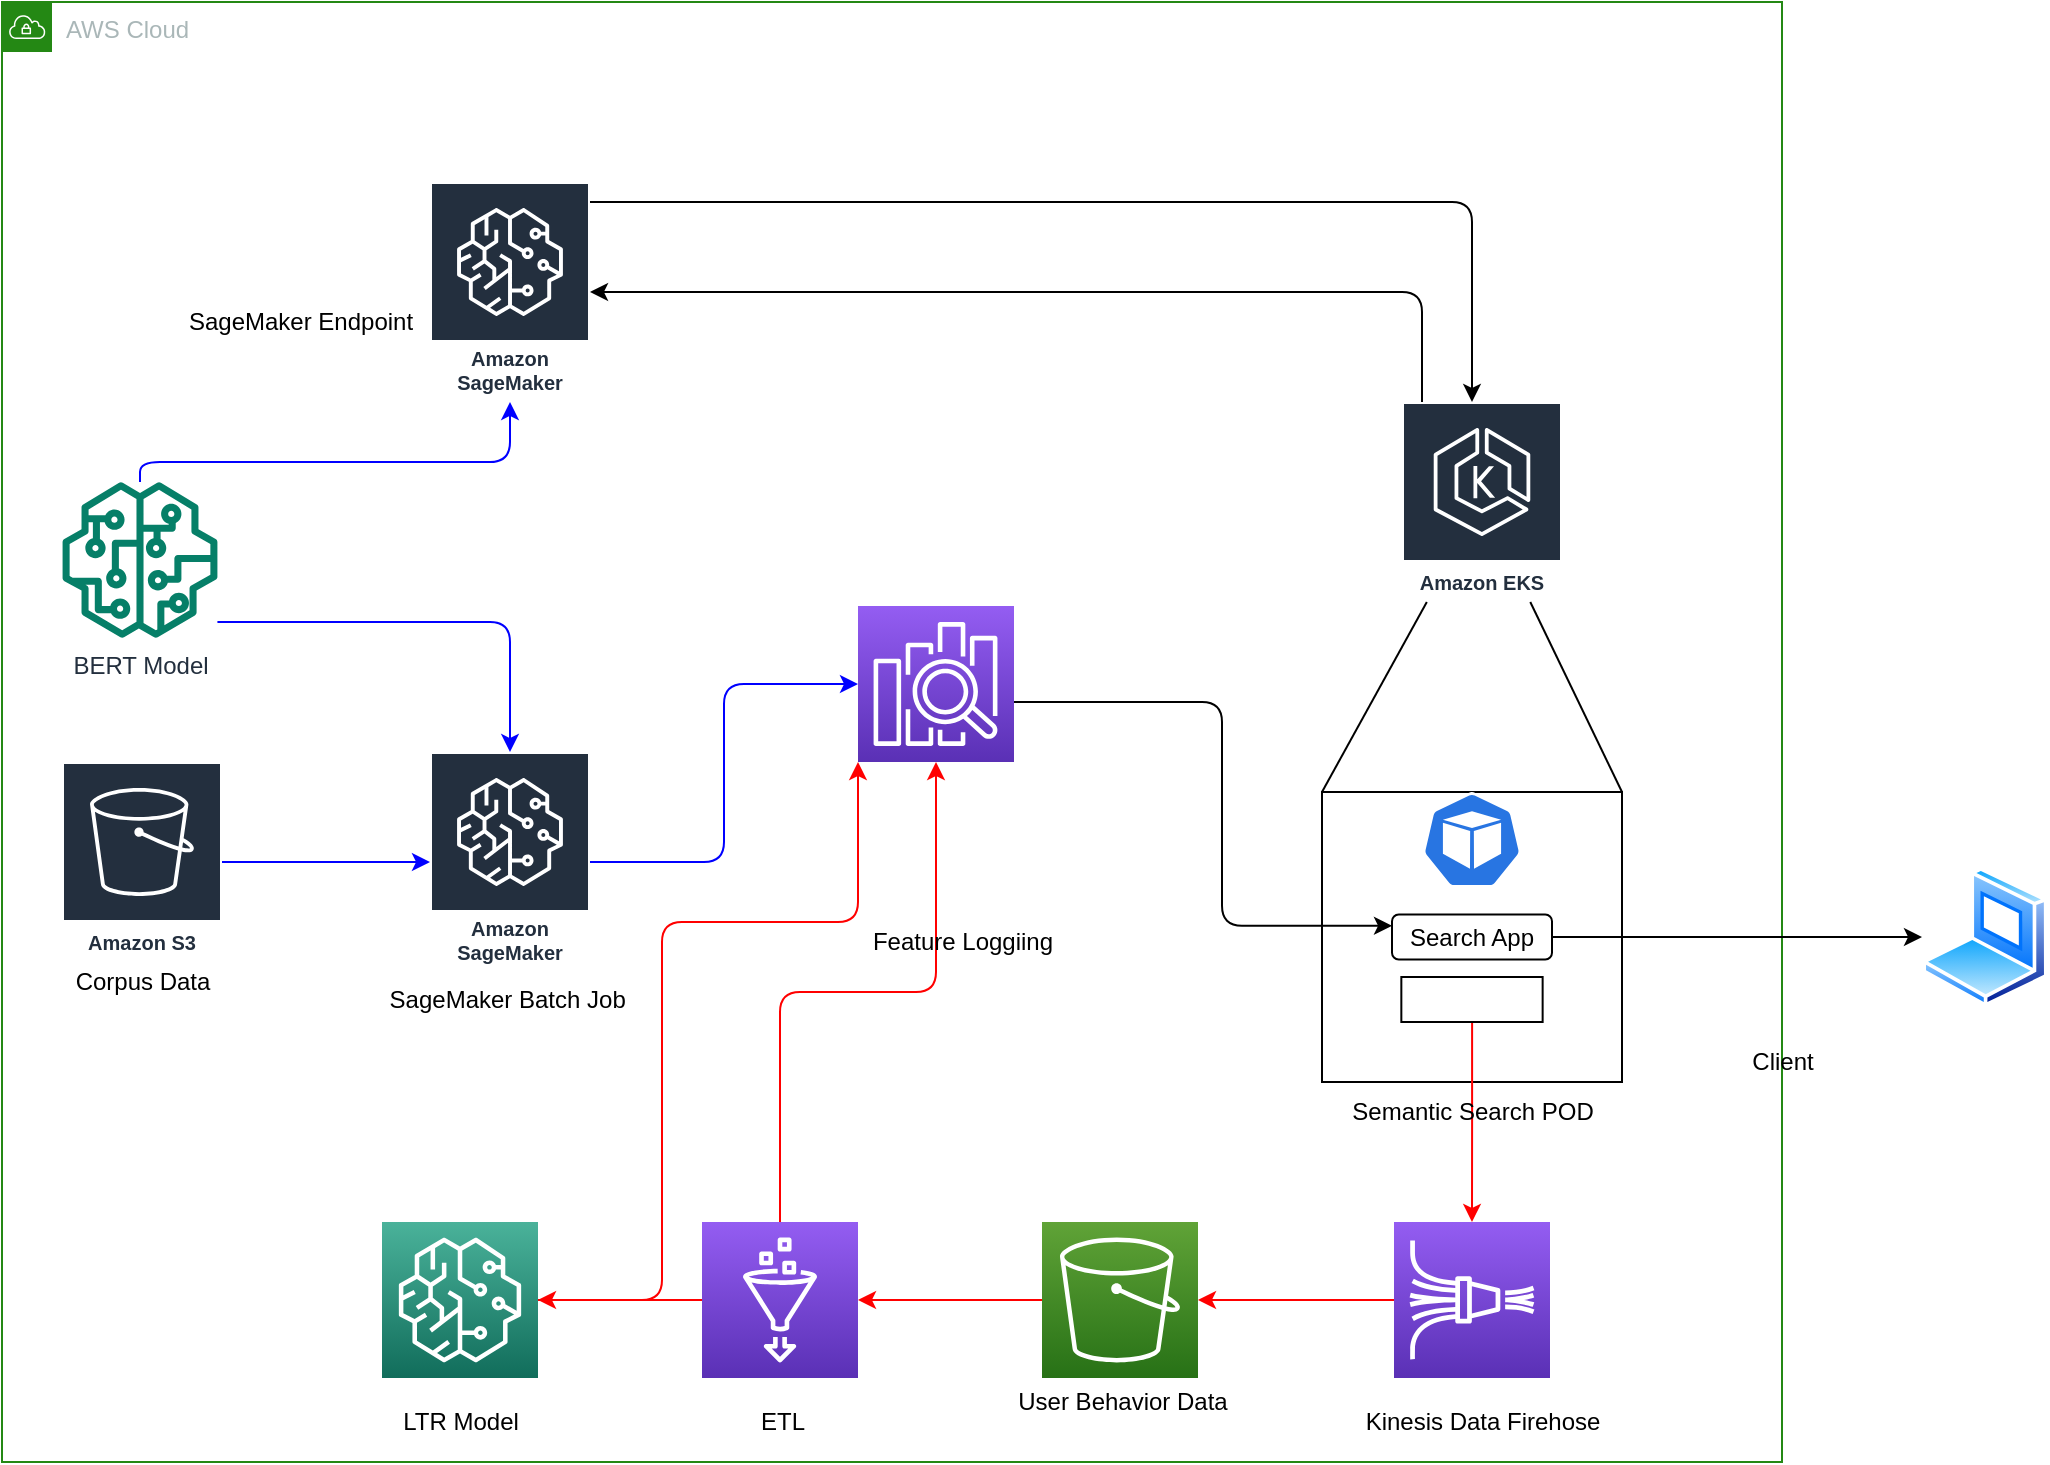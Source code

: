<mxfile version="17.4.3" type="github">
  <diagram id="LcumRcBRr6USi84tn0P9" name="Page-1">
    <mxGraphModel dx="1042" dy="564" grid="1" gridSize="10" guides="1" tooltips="1" connect="1" arrows="1" fold="1" page="1" pageScale="1" pageWidth="827" pageHeight="1169" math="0" shadow="0">
      <root>
        <mxCell id="0" />
        <mxCell id="1" parent="0" />
        <mxCell id="bTGz799TzCsgq-tL2QBZ-2" value="AWS Cloud" style="points=[[0,0],[0.25,0],[0.5,0],[0.75,0],[1,0],[1,0.25],[1,0.5],[1,0.75],[1,1],[0.75,1],[0.5,1],[0.25,1],[0,1],[0,0.75],[0,0.5],[0,0.25]];outlineConnect=0;gradientColor=none;html=1;whiteSpace=wrap;fontSize=12;fontStyle=0;container=1;pointerEvents=0;collapsible=0;recursiveResize=0;shape=mxgraph.aws4.group;grIcon=mxgraph.aws4.group_vpc;strokeColor=#248814;fillColor=none;verticalAlign=top;align=left;spacingLeft=30;fontColor=#AAB7B8;dashed=0;" parent="1" vertex="1">
          <mxGeometry x="30" y="20" width="890" height="730" as="geometry" />
        </mxCell>
        <mxCell id="V1oselqunodWBxak1BEi-10" value="" style="rounded=0;whiteSpace=wrap;html=1;" vertex="1" parent="bTGz799TzCsgq-tL2QBZ-2">
          <mxGeometry x="660" y="395" width="150" height="145" as="geometry" />
        </mxCell>
        <mxCell id="POhj-LKM1kwhmbA6X7bR-6" value="" style="edgeStyle=orthogonalEdgeStyle;rounded=0;orthogonalLoop=1;jettySize=auto;html=1;strokeColor=#0000FF;" parent="bTGz799TzCsgq-tL2QBZ-2" source="POhj-LKM1kwhmbA6X7bR-1" target="POhj-LKM1kwhmbA6X7bR-2" edge="1">
          <mxGeometry relative="1" as="geometry" />
        </mxCell>
        <mxCell id="POhj-LKM1kwhmbA6X7bR-1" value="Amazon S3" style="sketch=0;outlineConnect=0;fontColor=#232F3E;gradientColor=none;strokeColor=#ffffff;fillColor=#232F3E;dashed=0;verticalLabelPosition=middle;verticalAlign=bottom;align=center;html=1;whiteSpace=wrap;fontSize=10;fontStyle=1;spacing=3;shape=mxgraph.aws4.productIcon;prIcon=mxgraph.aws4.s3;" parent="bTGz799TzCsgq-tL2QBZ-2" vertex="1">
          <mxGeometry x="30" y="380" width="80" height="100" as="geometry" />
        </mxCell>
        <mxCell id="POhj-LKM1kwhmbA6X7bR-8" style="edgeStyle=orthogonalEdgeStyle;rounded=1;orthogonalLoop=1;jettySize=auto;html=1;strokeColor=#0000FF;entryX=0;entryY=0.5;entryDx=0;entryDy=0;entryPerimeter=0;" parent="bTGz799TzCsgq-tL2QBZ-2" source="POhj-LKM1kwhmbA6X7bR-2" target="V1oselqunodWBxak1BEi-46" edge="1">
          <mxGeometry relative="1" as="geometry">
            <mxPoint x="430" y="335" as="targetPoint" />
          </mxGeometry>
        </mxCell>
        <mxCell id="POhj-LKM1kwhmbA6X7bR-2" value="Amazon SageMaker" style="sketch=0;outlineConnect=0;fontColor=#232F3E;gradientColor=none;strokeColor=#ffffff;fillColor=#232F3E;dashed=0;verticalLabelPosition=middle;verticalAlign=bottom;align=center;html=1;whiteSpace=wrap;fontSize=10;fontStyle=1;spacing=3;shape=mxgraph.aws4.productIcon;prIcon=mxgraph.aws4.sagemaker;" parent="bTGz799TzCsgq-tL2QBZ-2" vertex="1">
          <mxGeometry x="214" y="375" width="80" height="110" as="geometry" />
        </mxCell>
        <mxCell id="POhj-LKM1kwhmbA6X7bR-16" style="edgeStyle=orthogonalEdgeStyle;rounded=1;orthogonalLoop=1;jettySize=auto;html=1;entryX=0;entryY=0.25;entryDx=0;entryDy=0;" parent="bTGz799TzCsgq-tL2QBZ-2" source="V1oselqunodWBxak1BEi-46" target="V1oselqunodWBxak1BEi-11" edge="1">
          <mxGeometry relative="1" as="geometry">
            <mxPoint x="590" y="290" as="targetPoint" />
            <mxPoint x="510" y="335" as="sourcePoint" />
            <Array as="points">
              <mxPoint x="610" y="350" />
              <mxPoint x="610" y="462" />
            </Array>
          </mxGeometry>
        </mxCell>
        <mxCell id="POhj-LKM1kwhmbA6X7bR-7" style="edgeStyle=orthogonalEdgeStyle;rounded=1;orthogonalLoop=1;jettySize=auto;html=1;strokeColor=#0000FF;" parent="bTGz799TzCsgq-tL2QBZ-2" source="POhj-LKM1kwhmbA6X7bR-4" target="POhj-LKM1kwhmbA6X7bR-2" edge="1">
          <mxGeometry relative="1" as="geometry">
            <Array as="points">
              <mxPoint x="254" y="310" />
            </Array>
          </mxGeometry>
        </mxCell>
        <mxCell id="POhj-LKM1kwhmbA6X7bR-11" style="edgeStyle=orthogonalEdgeStyle;rounded=1;orthogonalLoop=1;jettySize=auto;html=1;strokeColor=#0000FF;" parent="bTGz799TzCsgq-tL2QBZ-2" source="POhj-LKM1kwhmbA6X7bR-4" target="POhj-LKM1kwhmbA6X7bR-10" edge="1">
          <mxGeometry relative="1" as="geometry">
            <Array as="points">
              <mxPoint x="69" y="230" />
              <mxPoint x="254" y="230" />
            </Array>
          </mxGeometry>
        </mxCell>
        <mxCell id="POhj-LKM1kwhmbA6X7bR-4" value="BERT Model" style="sketch=0;outlineConnect=0;fontColor=#232F3E;gradientColor=none;fillColor=#067F68;strokeColor=none;dashed=0;verticalLabelPosition=bottom;verticalAlign=top;align=center;html=1;fontSize=12;fontStyle=0;aspect=fixed;pointerEvents=1;shape=mxgraph.aws4.sagemaker_model;" parent="bTGz799TzCsgq-tL2QBZ-2" vertex="1">
          <mxGeometry x="30" y="240" width="78" height="78" as="geometry" />
        </mxCell>
        <mxCell id="POhj-LKM1kwhmbA6X7bR-9" value="SageMaker Batch Job&amp;nbsp;" style="text;html=1;align=center;verticalAlign=middle;resizable=0;points=[];autosize=1;strokeColor=none;fillColor=none;" parent="bTGz799TzCsgq-tL2QBZ-2" vertex="1">
          <mxGeometry x="184" y="488.75" width="140" height="20" as="geometry" />
        </mxCell>
        <mxCell id="POhj-LKM1kwhmbA6X7bR-13" style="edgeStyle=orthogonalEdgeStyle;rounded=1;orthogonalLoop=1;jettySize=auto;html=1;" parent="bTGz799TzCsgq-tL2QBZ-2" source="POhj-LKM1kwhmbA6X7bR-10" target="V1oselqunodWBxak1BEi-7" edge="1">
          <mxGeometry relative="1" as="geometry">
            <mxPoint x="610.64" y="240" as="targetPoint" />
            <Array as="points">
              <mxPoint x="735" y="100" />
            </Array>
          </mxGeometry>
        </mxCell>
        <mxCell id="POhj-LKM1kwhmbA6X7bR-10" value="Amazon SageMaker" style="sketch=0;outlineConnect=0;fontColor=#232F3E;gradientColor=none;strokeColor=#ffffff;fillColor=#232F3E;dashed=0;verticalLabelPosition=middle;verticalAlign=bottom;align=center;html=1;whiteSpace=wrap;fontSize=10;fontStyle=1;spacing=3;shape=mxgraph.aws4.productIcon;prIcon=mxgraph.aws4.sagemaker;" parent="bTGz799TzCsgq-tL2QBZ-2" vertex="1">
          <mxGeometry x="214" y="90" width="80" height="110" as="geometry" />
        </mxCell>
        <mxCell id="POhj-LKM1kwhmbA6X7bR-12" value="SageMaker Endpoint" style="text;html=1;align=center;verticalAlign=middle;resizable=0;points=[];autosize=1;strokeColor=none;fillColor=none;" parent="bTGz799TzCsgq-tL2QBZ-2" vertex="1">
          <mxGeometry x="84" y="150" width="130" height="20" as="geometry" />
        </mxCell>
        <mxCell id="V1oselqunodWBxak1BEi-36" style="edgeStyle=orthogonalEdgeStyle;rounded=1;orthogonalLoop=1;jettySize=auto;html=1;" edge="1" parent="bTGz799TzCsgq-tL2QBZ-2" source="V1oselqunodWBxak1BEi-7" target="POhj-LKM1kwhmbA6X7bR-10">
          <mxGeometry relative="1" as="geometry">
            <Array as="points">
              <mxPoint x="710" y="145" />
            </Array>
          </mxGeometry>
        </mxCell>
        <mxCell id="V1oselqunodWBxak1BEi-7" value="Amazon EKS" style="sketch=0;outlineConnect=0;fontColor=#232F3E;gradientColor=none;strokeColor=#ffffff;fillColor=#232F3E;dashed=0;verticalLabelPosition=middle;verticalAlign=bottom;align=center;html=1;whiteSpace=wrap;fontSize=10;fontStyle=1;spacing=3;shape=mxgraph.aws4.productIcon;prIcon=mxgraph.aws4.eks;" vertex="1" parent="bTGz799TzCsgq-tL2QBZ-2">
          <mxGeometry x="700" y="200" width="80" height="100" as="geometry" />
        </mxCell>
        <mxCell id="V1oselqunodWBxak1BEi-8" value="" style="sketch=0;html=1;dashed=0;whitespace=wrap;fillColor=#2875E2;strokeColor=#ffffff;points=[[0.005,0.63,0],[0.1,0.2,0],[0.9,0.2,0],[0.5,0,0],[0.995,0.63,0],[0.72,0.99,0],[0.5,1,0],[0.28,0.99,0]];shape=mxgraph.kubernetes.icon;prIcon=pod" vertex="1" parent="bTGz799TzCsgq-tL2QBZ-2">
          <mxGeometry x="710" y="395" width="50" height="48" as="geometry" />
        </mxCell>
        <mxCell id="V1oselqunodWBxak1BEi-22" style="edgeStyle=orthogonalEdgeStyle;rounded=0;orthogonalLoop=1;jettySize=auto;html=1;strokeColor=#FF0000;" edge="1" parent="bTGz799TzCsgq-tL2QBZ-2" source="V1oselqunodWBxak1BEi-9" target="V1oselqunodWBxak1BEi-17">
          <mxGeometry relative="1" as="geometry" />
        </mxCell>
        <mxCell id="V1oselqunodWBxak1BEi-9" value="" style="shape=image;verticalLabelPosition=bottom;labelBackgroundColor=default;verticalAlign=top;aspect=fixed;imageAspect=0;image=https://fluentbit.io/images/logo.svg;imageBorder=default;" vertex="1" parent="bTGz799TzCsgq-tL2QBZ-2">
          <mxGeometry x="699.67" y="487.5" width="70.65" height="22.5" as="geometry" />
        </mxCell>
        <mxCell id="V1oselqunodWBxak1BEi-11" value="Search App" style="rounded=1;whiteSpace=wrap;html=1;" vertex="1" parent="bTGz799TzCsgq-tL2QBZ-2">
          <mxGeometry x="695" y="456.25" width="80" height="22.5" as="geometry" />
        </mxCell>
        <mxCell id="V1oselqunodWBxak1BEi-15" value="" style="endArrow=none;html=1;rounded=0;exitX=0;exitY=0;exitDx=0;exitDy=0;" edge="1" parent="bTGz799TzCsgq-tL2QBZ-2" source="V1oselqunodWBxak1BEi-10" target="V1oselqunodWBxak1BEi-7">
          <mxGeometry width="50" height="50" relative="1" as="geometry">
            <mxPoint x="675" y="380" as="sourcePoint" />
            <mxPoint x="725" y="330" as="targetPoint" />
          </mxGeometry>
        </mxCell>
        <mxCell id="V1oselqunodWBxak1BEi-16" value="" style="endArrow=none;html=1;rounded=0;exitX=1;exitY=0;exitDx=0;exitDy=0;" edge="1" parent="bTGz799TzCsgq-tL2QBZ-2" source="V1oselqunodWBxak1BEi-10" target="V1oselqunodWBxak1BEi-7">
          <mxGeometry width="50" height="50" relative="1" as="geometry">
            <mxPoint x="685" y="405" as="sourcePoint" />
            <mxPoint x="716.429" y="350" as="targetPoint" />
          </mxGeometry>
        </mxCell>
        <mxCell id="V1oselqunodWBxak1BEi-29" style="edgeStyle=orthogonalEdgeStyle;rounded=0;orthogonalLoop=1;jettySize=auto;html=1;exitX=0;exitY=0.5;exitDx=0;exitDy=0;exitPerimeter=0;entryX=1;entryY=0.5;entryDx=0;entryDy=0;entryPerimeter=0;strokeColor=#FF0000;" edge="1" parent="bTGz799TzCsgq-tL2QBZ-2" source="V1oselqunodWBxak1BEi-17" target="V1oselqunodWBxak1BEi-25">
          <mxGeometry relative="1" as="geometry" />
        </mxCell>
        <mxCell id="V1oselqunodWBxak1BEi-17" value="" style="sketch=0;points=[[0,0,0],[0.25,0,0],[0.5,0,0],[0.75,0,0],[1,0,0],[0,1,0],[0.25,1,0],[0.5,1,0],[0.75,1,0],[1,1,0],[0,0.25,0],[0,0.5,0],[0,0.75,0],[1,0.25,0],[1,0.5,0],[1,0.75,0]];outlineConnect=0;fontColor=#232F3E;gradientColor=#945DF2;gradientDirection=north;fillColor=#5A30B5;strokeColor=#ffffff;dashed=0;verticalLabelPosition=bottom;verticalAlign=top;align=center;html=1;fontSize=12;fontStyle=0;aspect=fixed;shape=mxgraph.aws4.resourceIcon;resIcon=mxgraph.aws4.kinesis_data_firehose;" vertex="1" parent="bTGz799TzCsgq-tL2QBZ-2">
          <mxGeometry x="696" y="610" width="78" height="78" as="geometry" />
        </mxCell>
        <mxCell id="V1oselqunodWBxak1BEi-21" value="Semantic Search POD" style="text;html=1;align=center;verticalAlign=middle;resizable=0;points=[];autosize=1;strokeColor=none;fillColor=none;" vertex="1" parent="bTGz799TzCsgq-tL2QBZ-2">
          <mxGeometry x="665" y="545" width="140" height="20" as="geometry" />
        </mxCell>
        <mxCell id="V1oselqunodWBxak1BEi-23" value="Kinesis Data Firehose" style="text;html=1;align=center;verticalAlign=middle;resizable=0;points=[];autosize=1;strokeColor=none;fillColor=none;" vertex="1" parent="bTGz799TzCsgq-tL2QBZ-2">
          <mxGeometry x="675" y="700" width="130" height="20" as="geometry" />
        </mxCell>
        <mxCell id="V1oselqunodWBxak1BEi-24" value="Corpus Data" style="text;html=1;align=center;verticalAlign=middle;resizable=0;points=[];autosize=1;strokeColor=none;fillColor=none;" vertex="1" parent="bTGz799TzCsgq-tL2QBZ-2">
          <mxGeometry x="30" y="480" width="80" height="20" as="geometry" />
        </mxCell>
        <mxCell id="V1oselqunodWBxak1BEi-30" style="edgeStyle=orthogonalEdgeStyle;rounded=0;orthogonalLoop=1;jettySize=auto;html=1;exitX=0;exitY=0.5;exitDx=0;exitDy=0;exitPerimeter=0;strokeColor=#FF0000;" edge="1" parent="bTGz799TzCsgq-tL2QBZ-2" source="V1oselqunodWBxak1BEi-25" target="V1oselqunodWBxak1BEi-27">
          <mxGeometry relative="1" as="geometry" />
        </mxCell>
        <mxCell id="V1oselqunodWBxak1BEi-25" value="" style="sketch=0;points=[[0,0,0],[0.25,0,0],[0.5,0,0],[0.75,0,0],[1,0,0],[0,1,0],[0.25,1,0],[0.5,1,0],[0.75,1,0],[1,1,0],[0,0.25,0],[0,0.5,0],[0,0.75,0],[1,0.25,0],[1,0.5,0],[1,0.75,0]];outlineConnect=0;fontColor=#232F3E;gradientColor=#60A337;gradientDirection=north;fillColor=#277116;strokeColor=#ffffff;dashed=0;verticalLabelPosition=bottom;verticalAlign=top;align=center;html=1;fontSize=12;fontStyle=0;aspect=fixed;shape=mxgraph.aws4.resourceIcon;resIcon=mxgraph.aws4.s3;" vertex="1" parent="bTGz799TzCsgq-tL2QBZ-2">
          <mxGeometry x="520" y="610" width="78" height="78" as="geometry" />
        </mxCell>
        <mxCell id="V1oselqunodWBxak1BEi-37" style="edgeStyle=orthogonalEdgeStyle;rounded=1;orthogonalLoop=1;jettySize=auto;html=1;exitX=0;exitY=0.5;exitDx=0;exitDy=0;exitPerimeter=0;strokeColor=#FF0000;" edge="1" parent="bTGz799TzCsgq-tL2QBZ-2" source="V1oselqunodWBxak1BEi-27" target="V1oselqunodWBxak1BEi-31">
          <mxGeometry relative="1" as="geometry" />
        </mxCell>
        <mxCell id="V1oselqunodWBxak1BEi-38" style="edgeStyle=orthogonalEdgeStyle;rounded=1;orthogonalLoop=1;jettySize=auto;html=1;strokeColor=#FF0000;entryX=0.5;entryY=1;entryDx=0;entryDy=0;entryPerimeter=0;" edge="1" parent="bTGz799TzCsgq-tL2QBZ-2" source="V1oselqunodWBxak1BEi-27" target="V1oselqunodWBxak1BEi-46">
          <mxGeometry relative="1" as="geometry">
            <mxPoint x="470" y="395" as="targetPoint" />
          </mxGeometry>
        </mxCell>
        <mxCell id="V1oselqunodWBxak1BEi-27" value="" style="sketch=0;points=[[0,0,0],[0.25,0,0],[0.5,0,0],[0.75,0,0],[1,0,0],[0,1,0],[0.25,1,0],[0.5,1,0],[0.75,1,0],[1,1,0],[0,0.25,0],[0,0.5,0],[0,0.75,0],[1,0.25,0],[1,0.5,0],[1,0.75,0]];outlineConnect=0;fontColor=#232F3E;gradientColor=#945DF2;gradientDirection=north;fillColor=#5A30B5;strokeColor=#ffffff;dashed=0;verticalLabelPosition=bottom;verticalAlign=top;align=center;html=1;fontSize=12;fontStyle=0;aspect=fixed;shape=mxgraph.aws4.resourceIcon;resIcon=mxgraph.aws4.glue;" vertex="1" parent="bTGz799TzCsgq-tL2QBZ-2">
          <mxGeometry x="350" y="610" width="78" height="78" as="geometry" />
        </mxCell>
        <mxCell id="V1oselqunodWBxak1BEi-45" style="edgeStyle=orthogonalEdgeStyle;rounded=1;orthogonalLoop=1;jettySize=auto;html=1;strokeColor=#FF0000;entryX=0;entryY=1;entryDx=0;entryDy=0;entryPerimeter=0;" edge="1" parent="bTGz799TzCsgq-tL2QBZ-2" source="V1oselqunodWBxak1BEi-31" target="V1oselqunodWBxak1BEi-46">
          <mxGeometry relative="1" as="geometry">
            <Array as="points">
              <mxPoint x="330" y="649" />
              <mxPoint x="330" y="460" />
              <mxPoint x="428" y="460" />
            </Array>
          </mxGeometry>
        </mxCell>
        <mxCell id="V1oselqunodWBxak1BEi-31" value="" style="sketch=0;points=[[0,0,0],[0.25,0,0],[0.5,0,0],[0.75,0,0],[1,0,0],[0,1,0],[0.25,1,0],[0.5,1,0],[0.75,1,0],[1,1,0],[0,0.25,0],[0,0.5,0],[0,0.75,0],[1,0.25,0],[1,0.5,0],[1,0.75,0]];outlineConnect=0;fontColor=#232F3E;gradientColor=#4AB29A;gradientDirection=north;fillColor=#116D5B;strokeColor=#ffffff;dashed=0;verticalLabelPosition=bottom;verticalAlign=top;align=center;html=1;fontSize=12;fontStyle=0;aspect=fixed;shape=mxgraph.aws4.resourceIcon;resIcon=mxgraph.aws4.sagemaker;" vertex="1" parent="bTGz799TzCsgq-tL2QBZ-2">
          <mxGeometry x="190" y="610" width="78" height="78" as="geometry" />
        </mxCell>
        <mxCell id="V1oselqunodWBxak1BEi-41" value="LTR Model" style="text;html=1;align=center;verticalAlign=middle;resizable=0;points=[];autosize=1;strokeColor=none;fillColor=none;" vertex="1" parent="bTGz799TzCsgq-tL2QBZ-2">
          <mxGeometry x="194" y="700" width="70" height="20" as="geometry" />
        </mxCell>
        <mxCell id="V1oselqunodWBxak1BEi-46" value="" style="sketch=0;points=[[0,0,0],[0.25,0,0],[0.5,0,0],[0.75,0,0],[1,0,0],[0,1,0],[0.25,1,0],[0.5,1,0],[0.75,1,0],[1,1,0],[0,0.25,0],[0,0.5,0],[0,0.75,0],[1,0.25,0],[1,0.5,0],[1,0.75,0]];outlineConnect=0;fontColor=#232F3E;gradientColor=#945DF2;gradientDirection=north;fillColor=#5A30B5;strokeColor=#ffffff;dashed=0;verticalLabelPosition=bottom;verticalAlign=top;align=center;html=1;fontSize=12;fontStyle=0;aspect=fixed;shape=mxgraph.aws4.resourceIcon;resIcon=mxgraph.aws4.elasticsearch_service;" vertex="1" parent="bTGz799TzCsgq-tL2QBZ-2">
          <mxGeometry x="428" y="302" width="78" height="78" as="geometry" />
        </mxCell>
        <mxCell id="V1oselqunodWBxak1BEi-6" value="" style="aspect=fixed;perimeter=ellipsePerimeter;html=1;align=center;shadow=0;dashed=0;spacingTop=3;image;image=img/lib/active_directory/laptop_client.svg;" vertex="1" parent="1">
          <mxGeometry x="990" y="452.5" width="63" height="70" as="geometry" />
        </mxCell>
        <mxCell id="V1oselqunodWBxak1BEi-19" style="edgeStyle=orthogonalEdgeStyle;rounded=0;orthogonalLoop=1;jettySize=auto;html=1;exitX=1;exitY=0.5;exitDx=0;exitDy=0;entryX=0;entryY=0.5;entryDx=0;entryDy=0;" edge="1" parent="1" source="V1oselqunodWBxak1BEi-11" target="V1oselqunodWBxak1BEi-6">
          <mxGeometry relative="1" as="geometry" />
        </mxCell>
        <mxCell id="V1oselqunodWBxak1BEi-20" value="Client" style="text;html=1;align=center;verticalAlign=middle;resizable=0;points=[];autosize=1;strokeColor=none;fillColor=none;" vertex="1" parent="1">
          <mxGeometry x="895" y="540" width="50" height="20" as="geometry" />
        </mxCell>
        <mxCell id="V1oselqunodWBxak1BEi-26" value="User Behavior Data" style="text;html=1;align=center;verticalAlign=middle;resizable=0;points=[];autosize=1;strokeColor=none;fillColor=none;" vertex="1" parent="1">
          <mxGeometry x="530" y="710" width="120" height="20" as="geometry" />
        </mxCell>
        <mxCell id="V1oselqunodWBxak1BEi-28" value="ETL" style="text;html=1;align=center;verticalAlign=middle;resizable=0;points=[];autosize=1;strokeColor=none;fillColor=none;" vertex="1" parent="1">
          <mxGeometry x="400" y="720" width="40" height="20" as="geometry" />
        </mxCell>
        <mxCell id="V1oselqunodWBxak1BEi-39" value="Feature Loggiing" style="text;html=1;align=center;verticalAlign=middle;resizable=0;points=[];autosize=1;strokeColor=none;fillColor=none;" vertex="1" parent="1">
          <mxGeometry x="455" y="480" width="110" height="20" as="geometry" />
        </mxCell>
      </root>
    </mxGraphModel>
  </diagram>
</mxfile>
